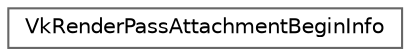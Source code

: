 digraph "类继承关系图"
{
 // LATEX_PDF_SIZE
  bgcolor="transparent";
  edge [fontname=Helvetica,fontsize=10,labelfontname=Helvetica,labelfontsize=10];
  node [fontname=Helvetica,fontsize=10,shape=box,height=0.2,width=0.4];
  rankdir="LR";
  Node0 [id="Node000000",label="VkRenderPassAttachmentBeginInfo",height=0.2,width=0.4,color="grey40", fillcolor="white", style="filled",URL="$struct_vk_render_pass_attachment_begin_info.html",tooltip=" "];
}
